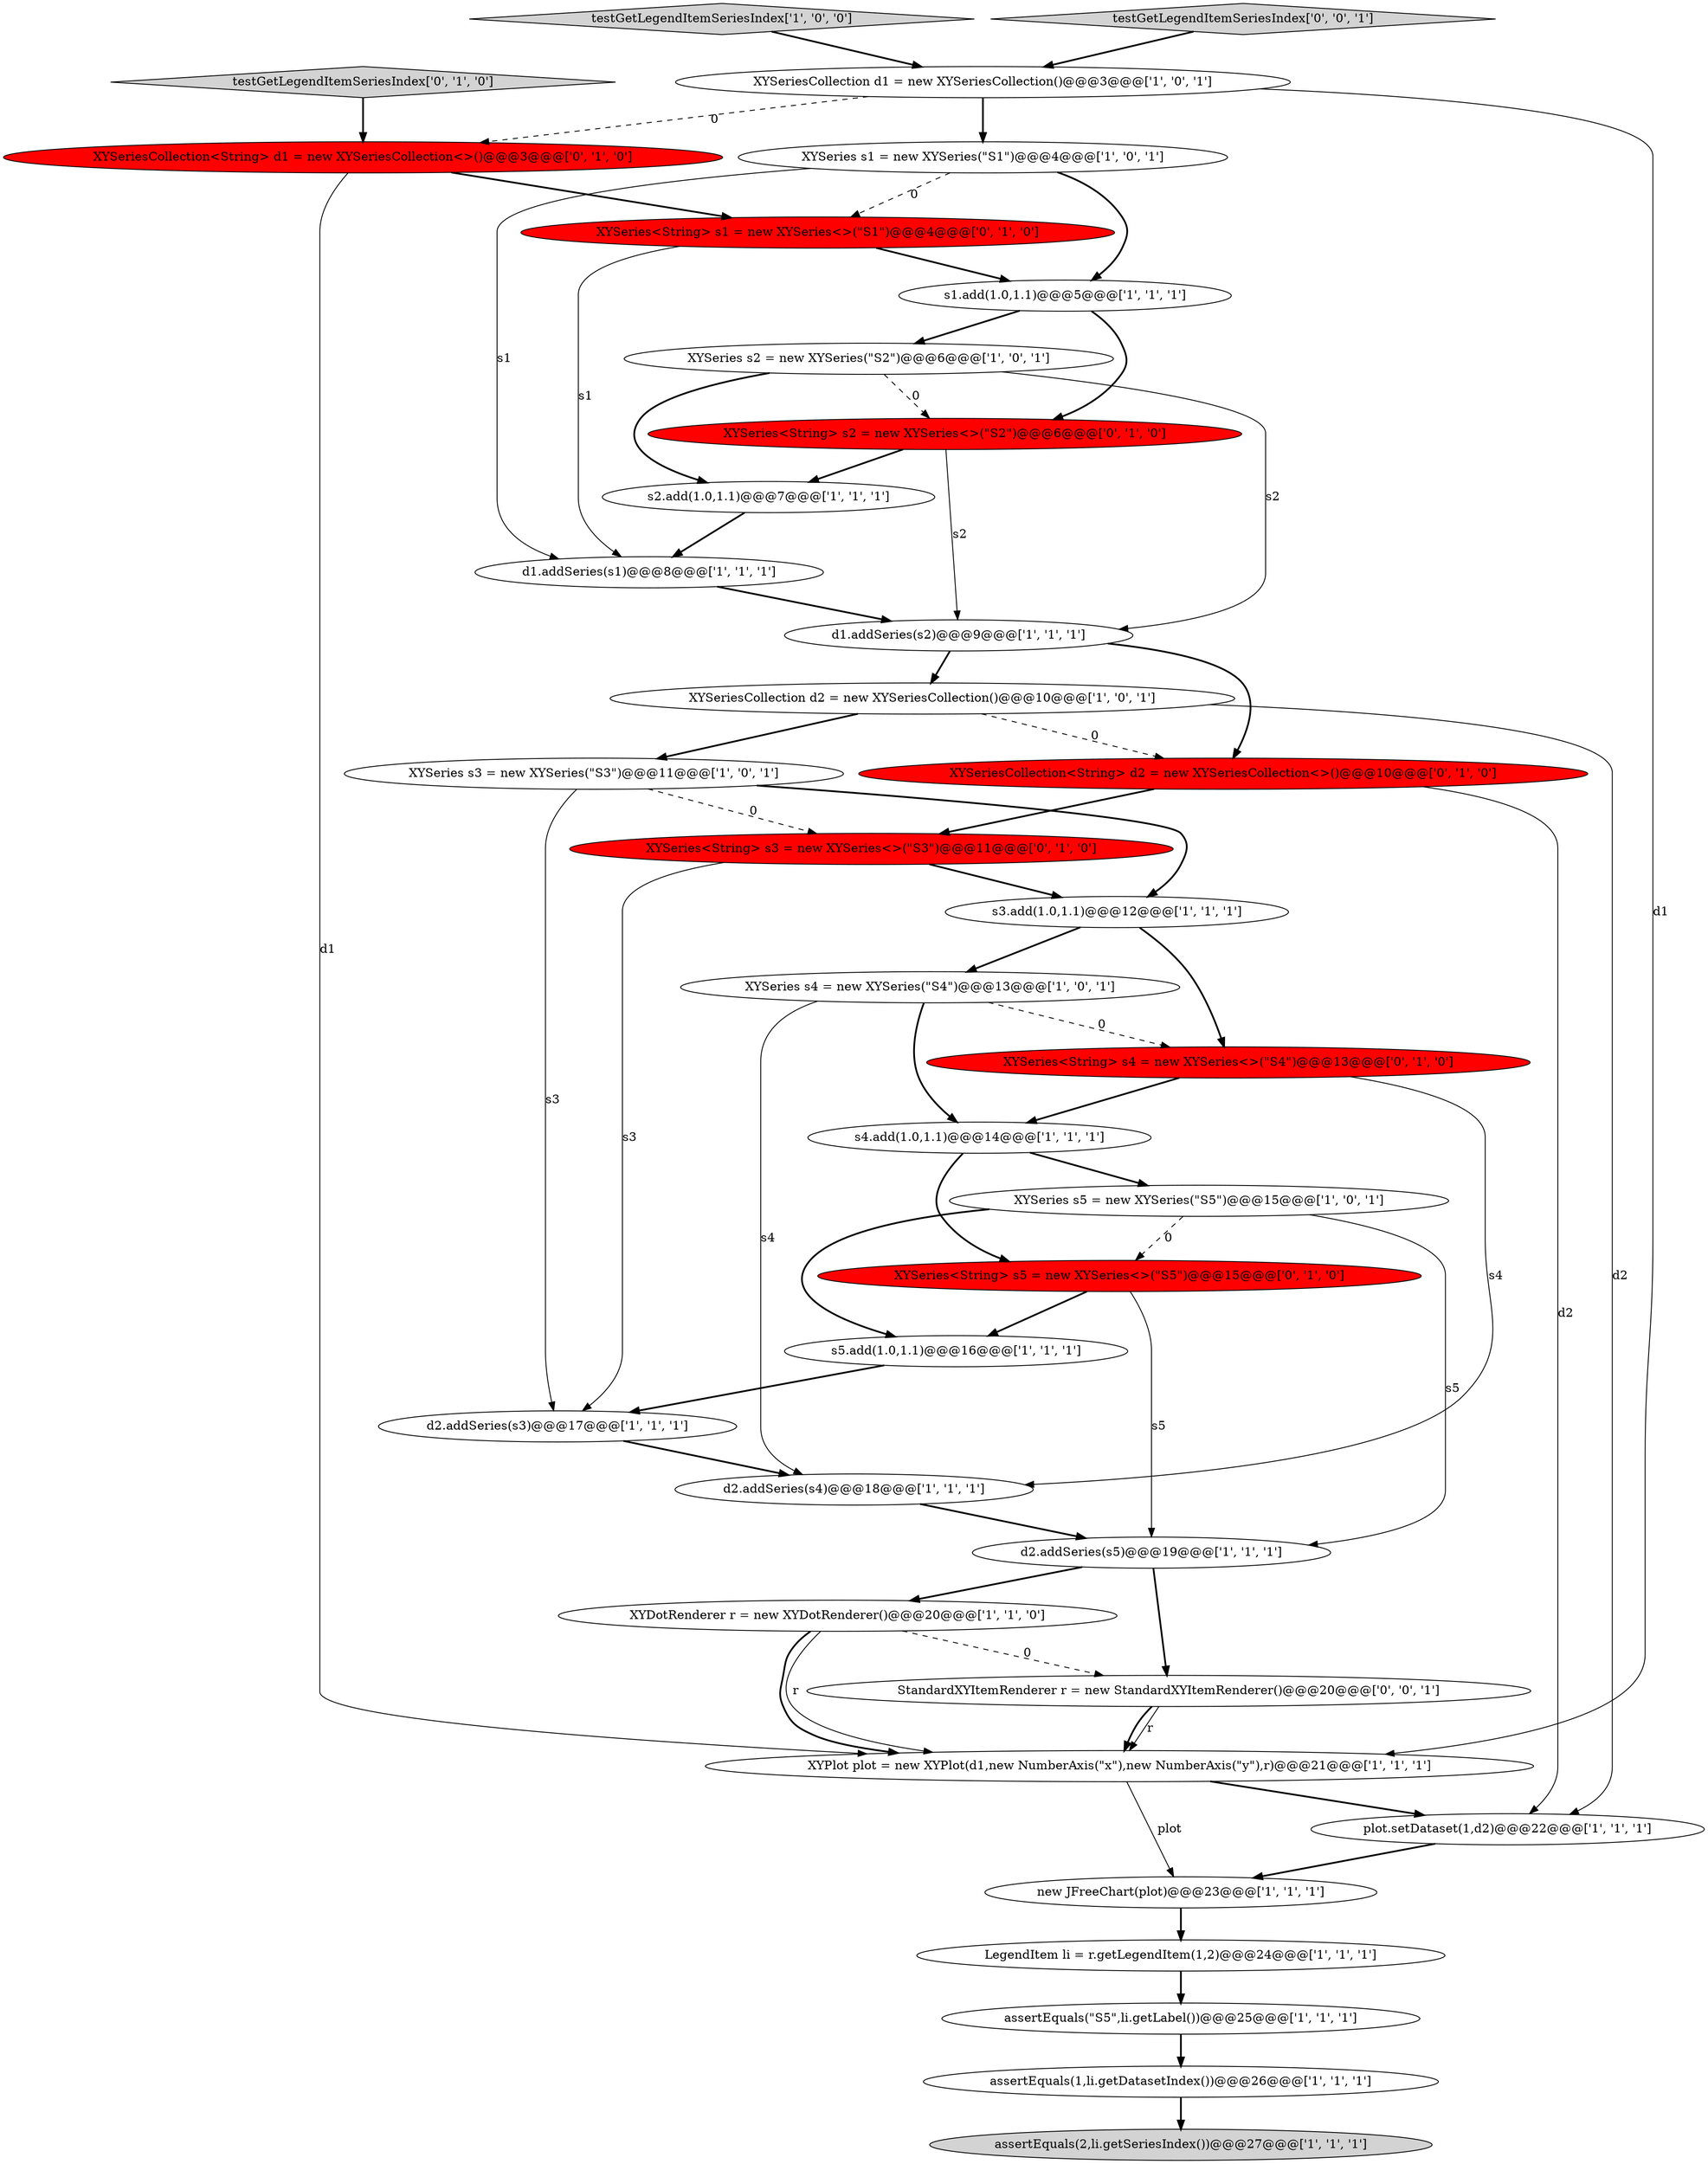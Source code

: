 digraph {
10 [style = filled, label = "testGetLegendItemSeriesIndex['1', '0', '0']", fillcolor = lightgray, shape = diamond image = "AAA0AAABBB1BBB"];
33 [style = filled, label = "XYSeries<String> s4 = new XYSeries<>(\"S4\")@@@13@@@['0', '1', '0']", fillcolor = red, shape = ellipse image = "AAA1AAABBB2BBB"];
13 [style = filled, label = "XYSeries s2 = new XYSeries(\"S2\")@@@6@@@['1', '0', '1']", fillcolor = white, shape = ellipse image = "AAA0AAABBB1BBB"];
15 [style = filled, label = "XYSeries s1 = new XYSeries(\"S1\")@@@4@@@['1', '0', '1']", fillcolor = white, shape = ellipse image = "AAA0AAABBB1BBB"];
28 [style = filled, label = "XYSeriesCollection<String> d2 = new XYSeriesCollection<>()@@@10@@@['0', '1', '0']", fillcolor = red, shape = ellipse image = "AAA1AAABBB2BBB"];
2 [style = filled, label = "assertEquals(2,li.getSeriesIndex())@@@27@@@['1', '1', '1']", fillcolor = lightgray, shape = ellipse image = "AAA0AAABBB1BBB"];
7 [style = filled, label = "XYSeriesCollection d1 = new XYSeriesCollection()@@@3@@@['1', '0', '1']", fillcolor = white, shape = ellipse image = "AAA0AAABBB1BBB"];
6 [style = filled, label = "d2.addSeries(s3)@@@17@@@['1', '1', '1']", fillcolor = white, shape = ellipse image = "AAA0AAABBB1BBB"];
18 [style = filled, label = "XYSeries s4 = new XYSeries(\"S4\")@@@13@@@['1', '0', '1']", fillcolor = white, shape = ellipse image = "AAA0AAABBB1BBB"];
14 [style = filled, label = "s5.add(1.0,1.1)@@@16@@@['1', '1', '1']", fillcolor = white, shape = ellipse image = "AAA0AAABBB1BBB"];
5 [style = filled, label = "XYPlot plot = new XYPlot(d1,new NumberAxis(\"x\"),new NumberAxis(\"y\"),r)@@@21@@@['1', '1', '1']", fillcolor = white, shape = ellipse image = "AAA0AAABBB1BBB"];
9 [style = filled, label = "assertEquals(1,li.getDatasetIndex())@@@26@@@['1', '1', '1']", fillcolor = white, shape = ellipse image = "AAA0AAABBB1BBB"];
4 [style = filled, label = "plot.setDataset(1,d2)@@@22@@@['1', '1', '1']", fillcolor = white, shape = ellipse image = "AAA0AAABBB1BBB"];
24 [style = filled, label = "new JFreeChart(plot)@@@23@@@['1', '1', '1']", fillcolor = white, shape = ellipse image = "AAA0AAABBB1BBB"];
35 [style = filled, label = "StandardXYItemRenderer r = new StandardXYItemRenderer()@@@20@@@['0', '0', '1']", fillcolor = white, shape = ellipse image = "AAA0AAABBB3BBB"];
3 [style = filled, label = "XYSeriesCollection d2 = new XYSeriesCollection()@@@10@@@['1', '0', '1']", fillcolor = white, shape = ellipse image = "AAA0AAABBB1BBB"];
23 [style = filled, label = "s3.add(1.0,1.1)@@@12@@@['1', '1', '1']", fillcolor = white, shape = ellipse image = "AAA0AAABBB1BBB"];
32 [style = filled, label = "testGetLegendItemSeriesIndex['0', '1', '0']", fillcolor = lightgray, shape = diamond image = "AAA0AAABBB2BBB"];
12 [style = filled, label = "XYSeries s3 = new XYSeries(\"S3\")@@@11@@@['1', '0', '1']", fillcolor = white, shape = ellipse image = "AAA0AAABBB1BBB"];
19 [style = filled, label = "s2.add(1.0,1.1)@@@7@@@['1', '1', '1']", fillcolor = white, shape = ellipse image = "AAA0AAABBB1BBB"];
22 [style = filled, label = "s4.add(1.0,1.1)@@@14@@@['1', '1', '1']", fillcolor = white, shape = ellipse image = "AAA0AAABBB1BBB"];
27 [style = filled, label = "XYSeries<String> s1 = new XYSeries<>(\"S1\")@@@4@@@['0', '1', '0']", fillcolor = red, shape = ellipse image = "AAA1AAABBB2BBB"];
30 [style = filled, label = "XYSeries<String> s2 = new XYSeries<>(\"S2\")@@@6@@@['0', '1', '0']", fillcolor = red, shape = ellipse image = "AAA1AAABBB2BBB"];
34 [style = filled, label = "testGetLegendItemSeriesIndex['0', '0', '1']", fillcolor = lightgray, shape = diamond image = "AAA0AAABBB3BBB"];
26 [style = filled, label = "XYSeriesCollection<String> d1 = new XYSeriesCollection<>()@@@3@@@['0', '1', '0']", fillcolor = red, shape = ellipse image = "AAA1AAABBB2BBB"];
25 [style = filled, label = "d1.addSeries(s2)@@@9@@@['1', '1', '1']", fillcolor = white, shape = ellipse image = "AAA0AAABBB1BBB"];
8 [style = filled, label = "d2.addSeries(s5)@@@19@@@['1', '1', '1']", fillcolor = white, shape = ellipse image = "AAA0AAABBB1BBB"];
1 [style = filled, label = "d1.addSeries(s1)@@@8@@@['1', '1', '1']", fillcolor = white, shape = ellipse image = "AAA0AAABBB1BBB"];
29 [style = filled, label = "XYSeries<String> s5 = new XYSeries<>(\"S5\")@@@15@@@['0', '1', '0']", fillcolor = red, shape = ellipse image = "AAA1AAABBB2BBB"];
31 [style = filled, label = "XYSeries<String> s3 = new XYSeries<>(\"S3\")@@@11@@@['0', '1', '0']", fillcolor = red, shape = ellipse image = "AAA1AAABBB2BBB"];
20 [style = filled, label = "XYSeries s5 = new XYSeries(\"S5\")@@@15@@@['1', '0', '1']", fillcolor = white, shape = ellipse image = "AAA0AAABBB1BBB"];
21 [style = filled, label = "XYDotRenderer r = new XYDotRenderer()@@@20@@@['1', '1', '0']", fillcolor = white, shape = ellipse image = "AAA0AAABBB1BBB"];
0 [style = filled, label = "LegendItem li = r.getLegendItem(1,2)@@@24@@@['1', '1', '1']", fillcolor = white, shape = ellipse image = "AAA0AAABBB1BBB"];
11 [style = filled, label = "d2.addSeries(s4)@@@18@@@['1', '1', '1']", fillcolor = white, shape = ellipse image = "AAA0AAABBB1BBB"];
16 [style = filled, label = "assertEquals(\"S5\",li.getLabel())@@@25@@@['1', '1', '1']", fillcolor = white, shape = ellipse image = "AAA0AAABBB1BBB"];
17 [style = filled, label = "s1.add(1.0,1.1)@@@5@@@['1', '1', '1']", fillcolor = white, shape = ellipse image = "AAA0AAABBB1BBB"];
29->8 [style = solid, label="s5"];
0->16 [style = bold, label=""];
16->9 [style = bold, label=""];
25->28 [style = bold, label=""];
3->28 [style = dashed, label="0"];
4->24 [style = bold, label=""];
31->23 [style = bold, label=""];
9->2 [style = bold, label=""];
28->4 [style = solid, label="d2"];
24->0 [style = bold, label=""];
26->5 [style = solid, label="d1"];
28->31 [style = bold, label=""];
25->3 [style = bold, label=""];
22->29 [style = bold, label=""];
12->31 [style = dashed, label="0"];
34->7 [style = bold, label=""];
12->6 [style = solid, label="s3"];
33->11 [style = solid, label="s4"];
20->14 [style = bold, label=""];
17->30 [style = bold, label=""];
3->12 [style = bold, label=""];
13->25 [style = solid, label="s2"];
3->4 [style = solid, label="d2"];
10->7 [style = bold, label=""];
32->26 [style = bold, label=""];
8->35 [style = bold, label=""];
20->29 [style = dashed, label="0"];
35->5 [style = solid, label="r"];
21->5 [style = solid, label="r"];
35->5 [style = bold, label=""];
21->5 [style = bold, label=""];
30->19 [style = bold, label=""];
19->1 [style = bold, label=""];
15->17 [style = bold, label=""];
13->19 [style = bold, label=""];
26->27 [style = bold, label=""];
18->22 [style = bold, label=""];
23->33 [style = bold, label=""];
5->24 [style = solid, label="plot"];
18->11 [style = solid, label="s4"];
27->1 [style = solid, label="s1"];
7->5 [style = solid, label="d1"];
22->20 [style = bold, label=""];
15->1 [style = solid, label="s1"];
31->6 [style = solid, label="s3"];
20->8 [style = solid, label="s5"];
6->11 [style = bold, label=""];
5->4 [style = bold, label=""];
29->14 [style = bold, label=""];
27->17 [style = bold, label=""];
8->21 [style = bold, label=""];
30->25 [style = solid, label="s2"];
7->15 [style = bold, label=""];
11->8 [style = bold, label=""];
17->13 [style = bold, label=""];
12->23 [style = bold, label=""];
15->27 [style = dashed, label="0"];
21->35 [style = dashed, label="0"];
7->26 [style = dashed, label="0"];
1->25 [style = bold, label=""];
13->30 [style = dashed, label="0"];
23->18 [style = bold, label=""];
14->6 [style = bold, label=""];
33->22 [style = bold, label=""];
18->33 [style = dashed, label="0"];
}
